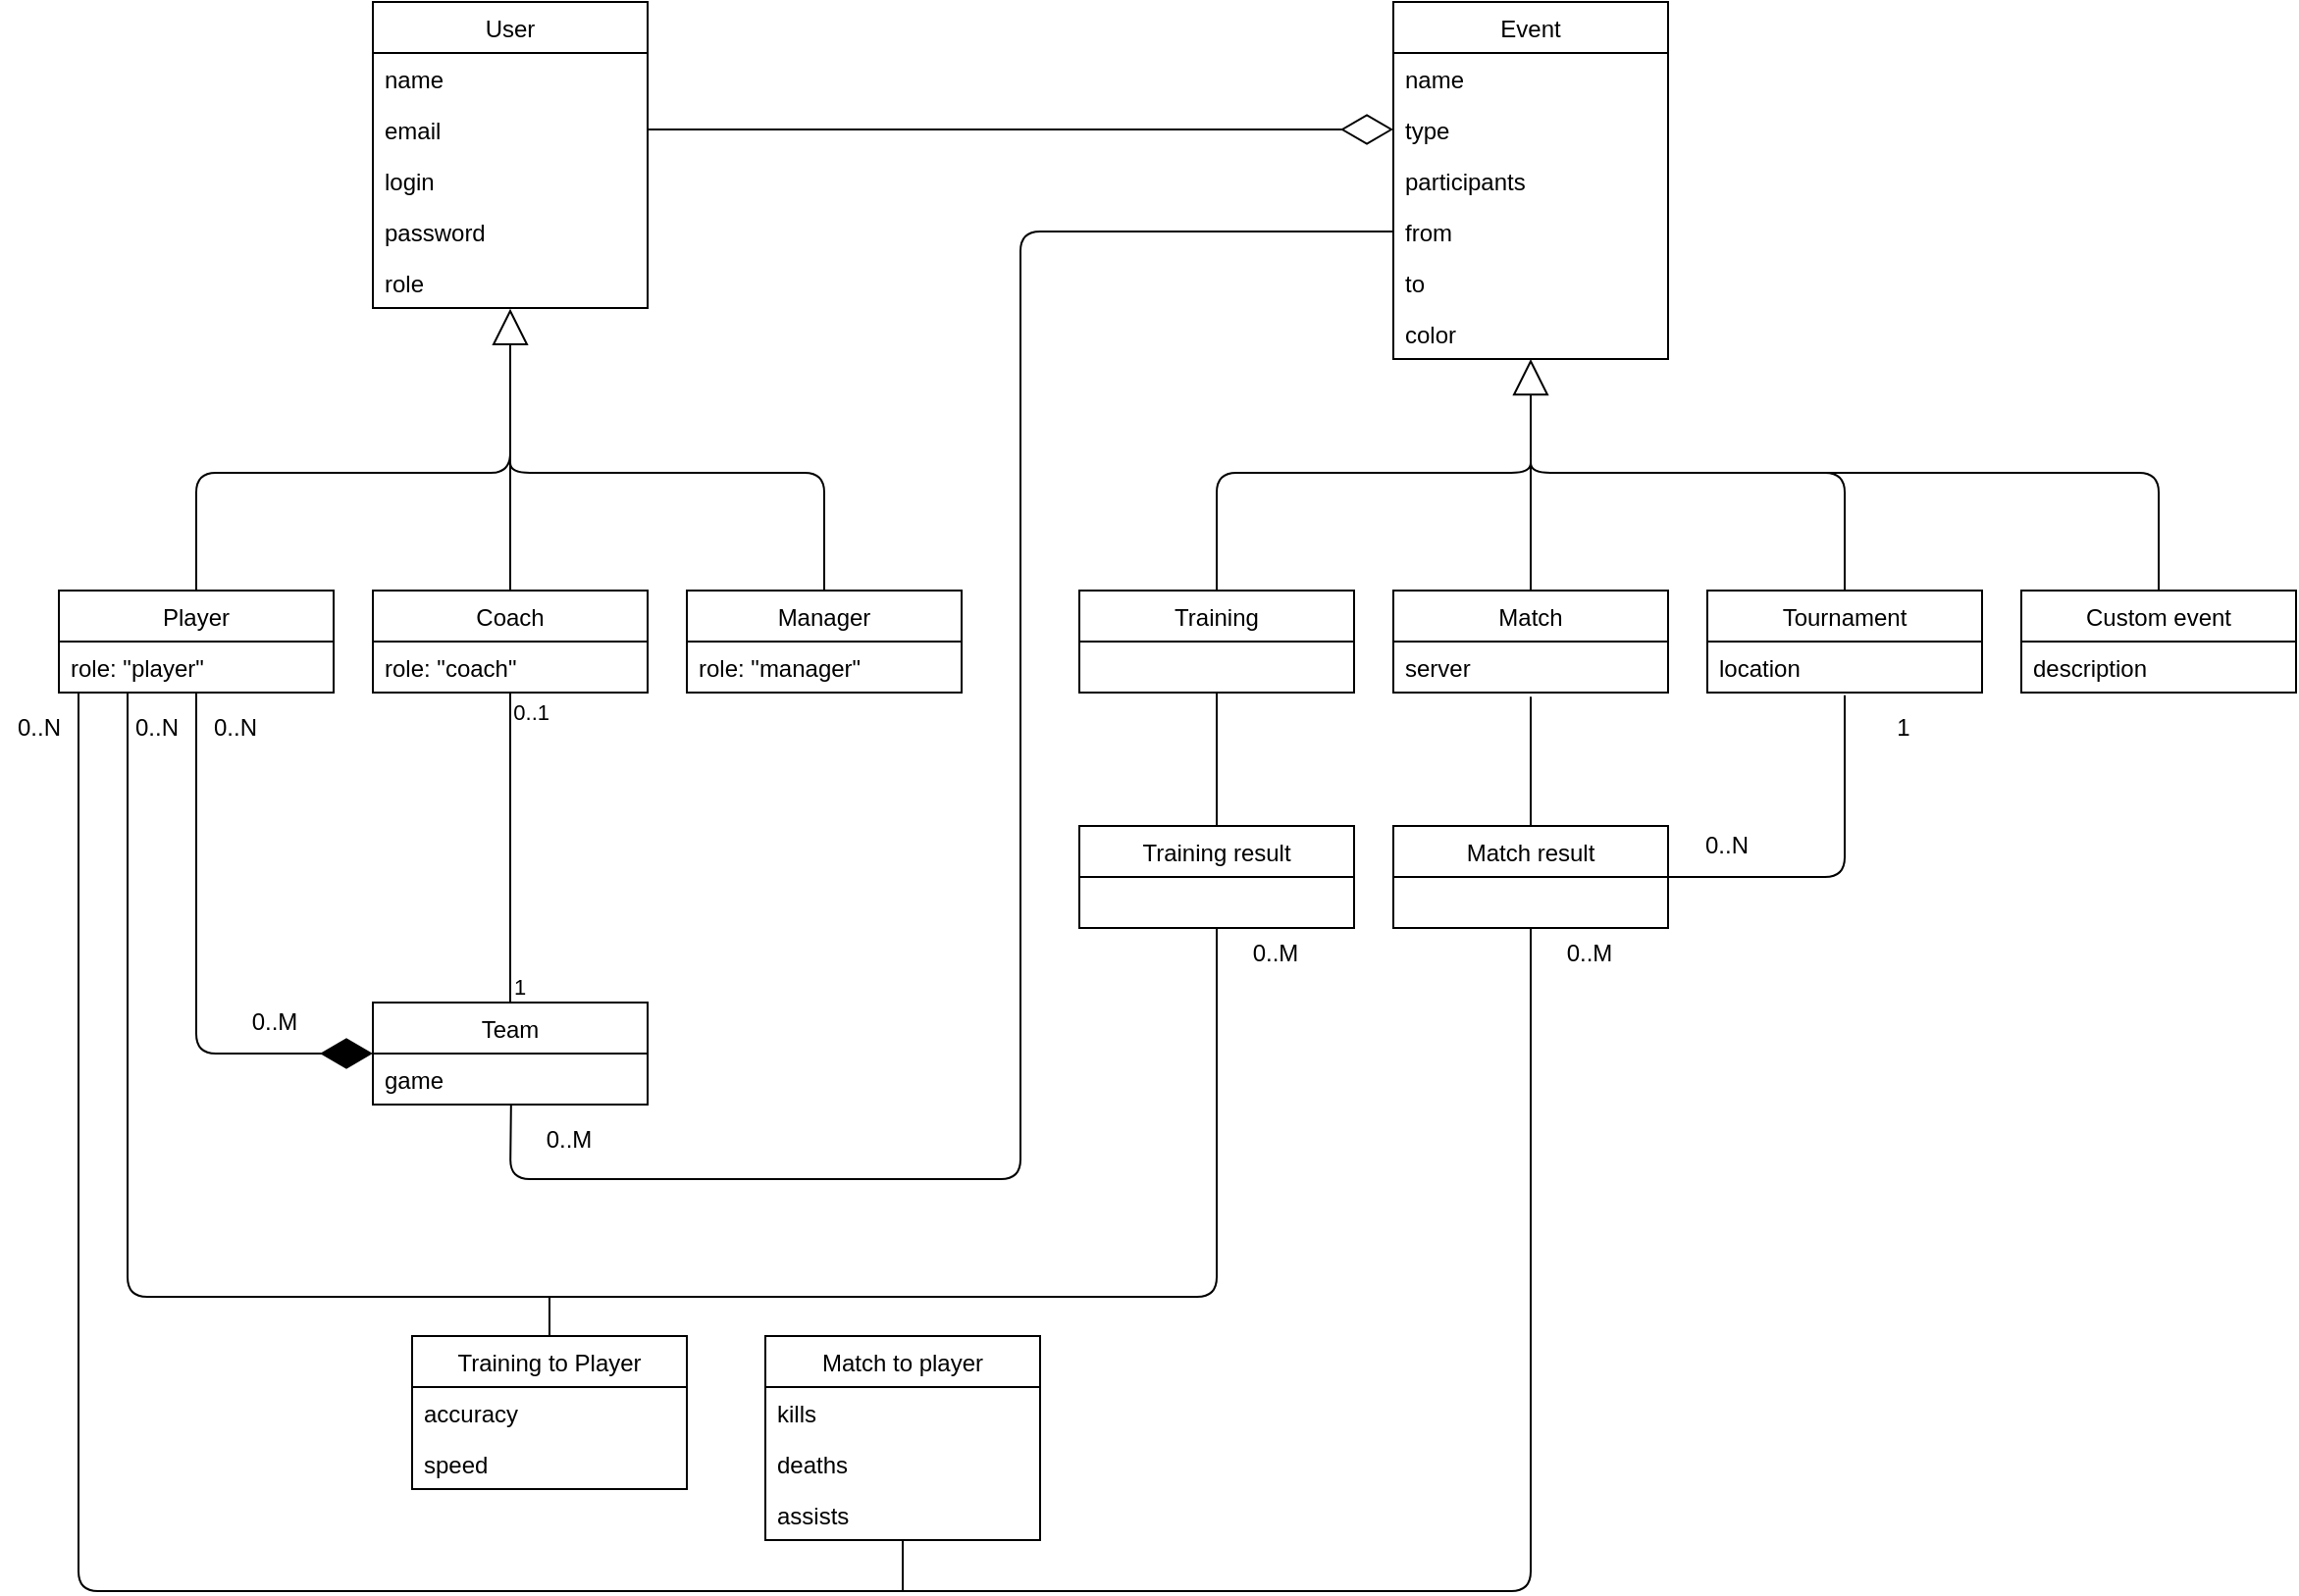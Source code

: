 <mxfile version="13.8.2" type="github">
  <diagram name="Page-1" id="9f46799a-70d6-7492-0946-bef42562c5a5">
    <mxGraphModel dx="1422" dy="1612" grid="1" gridSize="10" guides="1" tooltips="1" connect="1" arrows="1" fold="1" page="1" pageScale="1" pageWidth="1100" pageHeight="850" background="#ffffff" math="0" shadow="0">
      <root>
        <mxCell id="0" />
        <mxCell id="1" parent="0" />
        <mxCell id="-_pgTqp3qG2hkj3o-jc9-15" value="" style="endArrow=block;endSize=16;endFill=0;html=1;exitX=0.5;exitY=0;exitDx=0;exitDy=0;entryX=0.5;entryY=1.015;entryDx=0;entryDy=0;entryPerimeter=0;" parent="1" target="NWaXI-73P_ARyc7S3DBA-15" edge="1">
          <mxGeometry width="160" relative="1" as="geometry">
            <mxPoint x="110" y="250" as="sourcePoint" />
            <mxPoint x="270" y="210" as="targetPoint" />
            <Array as="points">
              <mxPoint x="110" y="190" />
              <mxPoint x="270" y="190" />
            </Array>
          </mxGeometry>
        </mxCell>
        <mxCell id="-_pgTqp3qG2hkj3o-jc9-16" value="" style="endArrow=none;html=1;exitX=0.5;exitY=0;exitDx=0;exitDy=0;" parent="1" edge="1">
          <mxGeometry width="50" height="50" relative="1" as="geometry">
            <mxPoint x="270" y="250" as="sourcePoint" />
            <mxPoint x="270" y="180" as="targetPoint" />
          </mxGeometry>
        </mxCell>
        <mxCell id="-_pgTqp3qG2hkj3o-jc9-17" value="" style="endArrow=none;html=1;exitX=0.5;exitY=0;exitDx=0;exitDy=0;" parent="1" edge="1">
          <mxGeometry width="50" height="50" relative="1" as="geometry">
            <mxPoint x="430" y="250" as="sourcePoint" />
            <mxPoint x="270" y="180" as="targetPoint" />
            <Array as="points">
              <mxPoint x="430" y="190" />
              <mxPoint x="270" y="190" />
            </Array>
          </mxGeometry>
        </mxCell>
        <mxCell id="-_pgTqp3qG2hkj3o-jc9-1" value="User" style="swimlane;fontStyle=0;childLayout=stackLayout;horizontal=1;startSize=26;fillColor=none;horizontalStack=0;resizeParent=1;resizeParentMax=0;resizeLast=0;collapsible=1;marginBottom=0;" parent="1" vertex="1">
          <mxGeometry x="200" y="-50" width="140" height="156" as="geometry">
            <mxRectangle x="200" y="30" width="90" height="26" as="alternateBounds" />
          </mxGeometry>
        </mxCell>
        <mxCell id="-_pgTqp3qG2hkj3o-jc9-6" value="name" style="text;strokeColor=none;fillColor=none;align=left;verticalAlign=top;spacingLeft=4;spacingRight=4;overflow=hidden;rotatable=0;points=[[0,0.5],[1,0.5]];portConstraint=eastwest;" parent="-_pgTqp3qG2hkj3o-jc9-1" vertex="1">
          <mxGeometry y="26" width="140" height="26" as="geometry" />
        </mxCell>
        <mxCell id="-_pgTqp3qG2hkj3o-jc9-2" value="email" style="text;strokeColor=none;fillColor=none;align=left;verticalAlign=top;spacingLeft=4;spacingRight=4;overflow=hidden;rotatable=0;points=[[0,0.5],[1,0.5]];portConstraint=eastwest;" parent="-_pgTqp3qG2hkj3o-jc9-1" vertex="1">
          <mxGeometry y="52" width="140" height="26" as="geometry" />
        </mxCell>
        <mxCell id="-_pgTqp3qG2hkj3o-jc9-7" value="login" style="text;strokeColor=none;fillColor=none;align=left;verticalAlign=top;spacingLeft=4;spacingRight=4;overflow=hidden;rotatable=0;points=[[0,0.5],[1,0.5]];portConstraint=eastwest;" parent="-_pgTqp3qG2hkj3o-jc9-1" vertex="1">
          <mxGeometry y="78" width="140" height="26" as="geometry" />
        </mxCell>
        <mxCell id="-_pgTqp3qG2hkj3o-jc9-8" value="password" style="text;strokeColor=none;fillColor=none;align=left;verticalAlign=top;spacingLeft=4;spacingRight=4;overflow=hidden;rotatable=0;points=[[0,0.5],[1,0.5]];portConstraint=eastwest;" parent="-_pgTqp3qG2hkj3o-jc9-1" vertex="1">
          <mxGeometry y="104" width="140" height="26" as="geometry" />
        </mxCell>
        <mxCell id="NWaXI-73P_ARyc7S3DBA-15" value="role" style="text;strokeColor=none;fillColor=none;align=left;verticalAlign=top;spacingLeft=4;spacingRight=4;overflow=hidden;rotatable=0;points=[[0,0.5],[1,0.5]];portConstraint=eastwest;" vertex="1" parent="-_pgTqp3qG2hkj3o-jc9-1">
          <mxGeometry y="130" width="140" height="26" as="geometry" />
        </mxCell>
        <mxCell id="-_pgTqp3qG2hkj3o-jc9-22" value="" style="endArrow=diamondThin;endFill=1;endSize=24;html=1;entryX=0;entryY=0.5;entryDx=0;entryDy=0;exitX=0.5;exitY=1;exitDx=0;exitDy=0;" parent="1" target="-_pgTqp3qG2hkj3o-jc9-18" edge="1">
          <mxGeometry width="160" relative="1" as="geometry">
            <mxPoint x="110" y="302" as="sourcePoint" />
            <mxPoint x="400" y="380" as="targetPoint" />
            <Array as="points">
              <mxPoint x="110" y="486" />
            </Array>
          </mxGeometry>
        </mxCell>
        <mxCell id="-_pgTqp3qG2hkj3o-jc9-23" value="0..M" style="text;html=1;strokeColor=none;fillColor=none;align=center;verticalAlign=middle;whiteSpace=wrap;rounded=0;" parent="1" vertex="1">
          <mxGeometry x="130" y="460" width="40" height="20" as="geometry" />
        </mxCell>
        <mxCell id="-_pgTqp3qG2hkj3o-jc9-24" value="0..N" style="text;html=1;strokeColor=none;fillColor=none;align=center;verticalAlign=middle;whiteSpace=wrap;rounded=0;" parent="1" vertex="1">
          <mxGeometry x="110" y="310" width="40" height="20" as="geometry" />
        </mxCell>
        <mxCell id="-_pgTqp3qG2hkj3o-jc9-25" value="" style="endArrow=none;html=1;edgeStyle=orthogonalEdgeStyle;entryX=0.5;entryY=1;entryDx=0;entryDy=0;exitX=0.5;exitY=0;exitDx=0;exitDy=0;" parent="1" source="-_pgTqp3qG2hkj3o-jc9-18" edge="1">
          <mxGeometry relative="1" as="geometry">
            <mxPoint x="350" y="410" as="sourcePoint" />
            <mxPoint x="270" y="302" as="targetPoint" />
            <Array as="points">
              <mxPoint x="270" y="440" />
              <mxPoint x="270" y="440" />
            </Array>
          </mxGeometry>
        </mxCell>
        <mxCell id="-_pgTqp3qG2hkj3o-jc9-26" value="1" style="edgeLabel;resizable=0;html=1;align=left;verticalAlign=bottom;" parent="-_pgTqp3qG2hkj3o-jc9-25" connectable="0" vertex="1">
          <mxGeometry x="-1" relative="1" as="geometry" />
        </mxCell>
        <mxCell id="-_pgTqp3qG2hkj3o-jc9-27" value="0..1" style="edgeLabel;resizable=0;html=1;align=right;verticalAlign=bottom;" parent="-_pgTqp3qG2hkj3o-jc9-25" connectable="0" vertex="1">
          <mxGeometry x="1" relative="1" as="geometry">
            <mxPoint x="20" y="18.03" as="offset" />
          </mxGeometry>
        </mxCell>
        <mxCell id="-_pgTqp3qG2hkj3o-jc9-28" value="Event" style="swimlane;fontStyle=0;childLayout=stackLayout;horizontal=1;startSize=26;fillColor=none;horizontalStack=0;resizeParent=1;resizeParentMax=0;resizeLast=0;collapsible=1;marginBottom=0;" parent="1" vertex="1">
          <mxGeometry x="720" y="-50" width="140" height="182" as="geometry" />
        </mxCell>
        <mxCell id="-_pgTqp3qG2hkj3o-jc9-29" value="name" style="text;strokeColor=none;fillColor=none;align=left;verticalAlign=top;spacingLeft=4;spacingRight=4;overflow=hidden;rotatable=0;points=[[0,0.5],[1,0.5]];portConstraint=eastwest;" parent="-_pgTqp3qG2hkj3o-jc9-28" vertex="1">
          <mxGeometry y="26" width="140" height="26" as="geometry" />
        </mxCell>
        <mxCell id="-_pgTqp3qG2hkj3o-jc9-30" value="type" style="text;strokeColor=none;fillColor=none;align=left;verticalAlign=top;spacingLeft=4;spacingRight=4;overflow=hidden;rotatable=0;points=[[0,0.5],[1,0.5]];portConstraint=eastwest;" parent="-_pgTqp3qG2hkj3o-jc9-28" vertex="1">
          <mxGeometry y="52" width="140" height="26" as="geometry" />
        </mxCell>
        <mxCell id="-_pgTqp3qG2hkj3o-jc9-31" value="participants" style="text;strokeColor=none;fillColor=none;align=left;verticalAlign=top;spacingLeft=4;spacingRight=4;overflow=hidden;rotatable=0;points=[[0,0.5],[1,0.5]];portConstraint=eastwest;" parent="-_pgTqp3qG2hkj3o-jc9-28" vertex="1">
          <mxGeometry y="78" width="140" height="26" as="geometry" />
        </mxCell>
        <mxCell id="NWaXI-73P_ARyc7S3DBA-1" value="from" style="text;strokeColor=none;fillColor=none;align=left;verticalAlign=top;spacingLeft=4;spacingRight=4;overflow=hidden;rotatable=0;points=[[0,0.5],[1,0.5]];portConstraint=eastwest;" vertex="1" parent="-_pgTqp3qG2hkj3o-jc9-28">
          <mxGeometry y="104" width="140" height="26" as="geometry" />
        </mxCell>
        <mxCell id="NWaXI-73P_ARyc7S3DBA-2" value="to" style="text;strokeColor=none;fillColor=none;align=left;verticalAlign=top;spacingLeft=4;spacingRight=4;overflow=hidden;rotatable=0;points=[[0,0.5],[1,0.5]];portConstraint=eastwest;" vertex="1" parent="-_pgTqp3qG2hkj3o-jc9-28">
          <mxGeometry y="130" width="140" height="26" as="geometry" />
        </mxCell>
        <mxCell id="NWaXI-73P_ARyc7S3DBA-3" value="color" style="text;strokeColor=none;fillColor=none;align=left;verticalAlign=top;spacingLeft=4;spacingRight=4;overflow=hidden;rotatable=0;points=[[0,0.5],[1,0.5]];portConstraint=eastwest;" vertex="1" parent="-_pgTqp3qG2hkj3o-jc9-28">
          <mxGeometry y="156" width="140" height="26" as="geometry" />
        </mxCell>
        <mxCell id="-_pgTqp3qG2hkj3o-jc9-33" value="Match" style="swimlane;fontStyle=0;childLayout=stackLayout;horizontal=1;startSize=26;fillColor=none;horizontalStack=0;resizeParent=1;resizeParentMax=0;resizeLast=0;collapsible=1;marginBottom=0;" parent="1" vertex="1">
          <mxGeometry x="720" y="250" width="140" height="52" as="geometry" />
        </mxCell>
        <mxCell id="-_pgTqp3qG2hkj3o-jc9-34" value="server" style="text;strokeColor=none;fillColor=none;align=left;verticalAlign=top;spacingLeft=4;spacingRight=4;overflow=hidden;rotatable=0;points=[[0,0.5],[1,0.5]];portConstraint=eastwest;" parent="-_pgTqp3qG2hkj3o-jc9-33" vertex="1">
          <mxGeometry y="26" width="140" height="26" as="geometry" />
        </mxCell>
        <mxCell id="-_pgTqp3qG2hkj3o-jc9-37" value="" style="endArrow=block;endSize=16;endFill=0;html=1;exitX=0.5;exitY=0;exitDx=0;exitDy=0;entryX=0.5;entryY=1;entryDx=0;entryDy=0;" parent="1" source="-_pgTqp3qG2hkj3o-jc9-33" target="-_pgTqp3qG2hkj3o-jc9-28" edge="1">
          <mxGeometry width="160" relative="1" as="geometry">
            <mxPoint x="730" y="450" as="sourcePoint" />
            <mxPoint x="890" y="450" as="targetPoint" />
          </mxGeometry>
        </mxCell>
        <mxCell id="-_pgTqp3qG2hkj3o-jc9-38" value="Tournament" style="swimlane;fontStyle=0;childLayout=stackLayout;horizontal=1;startSize=26;fillColor=none;horizontalStack=0;resizeParent=1;resizeParentMax=0;resizeLast=0;collapsible=1;marginBottom=0;" parent="1" vertex="1">
          <mxGeometry x="880" y="250" width="140" height="52" as="geometry" />
        </mxCell>
        <mxCell id="-_pgTqp3qG2hkj3o-jc9-39" value="location" style="text;strokeColor=none;fillColor=none;align=left;verticalAlign=top;spacingLeft=4;spacingRight=4;overflow=hidden;rotatable=0;points=[[0,0.5],[1,0.5]];portConstraint=eastwest;" parent="-_pgTqp3qG2hkj3o-jc9-38" vertex="1">
          <mxGeometry y="26" width="140" height="26" as="geometry" />
        </mxCell>
        <mxCell id="-_pgTqp3qG2hkj3o-jc9-40" value="" style="endArrow=none;html=1;exitX=0.5;exitY=0;exitDx=0;exitDy=0;" parent="1" source="-_pgTqp3qG2hkj3o-jc9-38" edge="1">
          <mxGeometry width="50" height="50" relative="1" as="geometry">
            <mxPoint x="950" y="210" as="sourcePoint" />
            <mxPoint x="790" y="180" as="targetPoint" />
            <Array as="points">
              <mxPoint x="950" y="190" />
              <mxPoint x="790" y="190" />
            </Array>
          </mxGeometry>
        </mxCell>
        <mxCell id="-_pgTqp3qG2hkj3o-jc9-41" value="Training" style="swimlane;fontStyle=0;childLayout=stackLayout;horizontal=1;startSize=26;fillColor=none;horizontalStack=0;resizeParent=1;resizeParentMax=0;resizeLast=0;collapsible=1;marginBottom=0;" parent="1" vertex="1">
          <mxGeometry x="560" y="250" width="140" height="52" as="geometry" />
        </mxCell>
        <mxCell id="-_pgTqp3qG2hkj3o-jc9-43" value="" style="endArrow=none;html=1;exitX=0.5;exitY=0;exitDx=0;exitDy=0;" parent="1" source="-_pgTqp3qG2hkj3o-jc9-41" edge="1">
          <mxGeometry width="50" height="50" relative="1" as="geometry">
            <mxPoint x="610" y="210" as="sourcePoint" />
            <mxPoint x="790" y="180" as="targetPoint" />
            <Array as="points">
              <mxPoint x="630" y="190" />
              <mxPoint x="790" y="190" />
            </Array>
          </mxGeometry>
        </mxCell>
        <mxCell id="-_pgTqp3qG2hkj3o-jc9-45" value="" style="endArrow=diamondThin;endFill=0;endSize=24;html=1;entryX=0;entryY=0.5;entryDx=0;entryDy=0;exitX=1;exitY=0.5;exitDx=0;exitDy=0;" parent="1" source="-_pgTqp3qG2hkj3o-jc9-2" target="-_pgTqp3qG2hkj3o-jc9-30" edge="1">
          <mxGeometry width="160" relative="1" as="geometry">
            <mxPoint x="560" y="94.8" as="sourcePoint" />
            <mxPoint x="710" y="100" as="targetPoint" />
          </mxGeometry>
        </mxCell>
        <mxCell id="-_pgTqp3qG2hkj3o-jc9-46" value="" style="endArrow=none;html=1;exitX=0.503;exitY=1;exitDx=0;exitDy=0;exitPerimeter=0;entryX=0;entryY=0.5;entryDx=0;entryDy=0;" parent="1" source="-_pgTqp3qG2hkj3o-jc9-19" edge="1" target="NWaXI-73P_ARyc7S3DBA-1">
          <mxGeometry width="50" height="50" relative="1" as="geometry">
            <mxPoint x="110" y="520" as="sourcePoint" />
            <mxPoint x="694" y="95" as="targetPoint" />
            <Array as="points">
              <mxPoint x="270" y="550" />
              <mxPoint x="530" y="550" />
              <mxPoint x="530" y="67" />
            </Array>
          </mxGeometry>
        </mxCell>
        <mxCell id="-_pgTqp3qG2hkj3o-jc9-49" value="0..M" style="text;html=1;strokeColor=none;fillColor=none;align=center;verticalAlign=middle;whiteSpace=wrap;rounded=0;" parent="1" vertex="1">
          <mxGeometry x="280" y="520" width="40" height="20" as="geometry" />
        </mxCell>
        <mxCell id="-_pgTqp3qG2hkj3o-jc9-52" value="" style="endArrow=none;html=1;exitX=0.5;exitY=0;exitDx=0;exitDy=0;" parent="1" edge="1">
          <mxGeometry width="50" height="50" relative="1" as="geometry">
            <mxPoint x="1110" y="250" as="sourcePoint" />
            <mxPoint x="940" y="190" as="targetPoint" />
            <Array as="points">
              <mxPoint x="1110" y="190" />
            </Array>
          </mxGeometry>
        </mxCell>
        <mxCell id="-_pgTqp3qG2hkj3o-jc9-53" value="Training result" style="swimlane;fontStyle=0;childLayout=stackLayout;horizontal=1;startSize=26;fillColor=none;horizontalStack=0;resizeParent=1;resizeParentMax=0;resizeLast=0;collapsible=1;marginBottom=0;" parent="1" vertex="1">
          <mxGeometry x="560" y="370" width="140" height="52" as="geometry" />
        </mxCell>
        <mxCell id="-_pgTqp3qG2hkj3o-jc9-57" value="" style="endArrow=none;html=1;entryX=0.5;entryY=1;entryDx=0;entryDy=0;exitX=0.5;exitY=0;exitDx=0;exitDy=0;" parent="1" source="-_pgTqp3qG2hkj3o-jc9-53" target="-_pgTqp3qG2hkj3o-jc9-41" edge="1">
          <mxGeometry width="50" height="50" relative="1" as="geometry">
            <mxPoint x="790" y="510" as="sourcePoint" />
            <mxPoint x="840" y="460" as="targetPoint" />
          </mxGeometry>
        </mxCell>
        <mxCell id="-_pgTqp3qG2hkj3o-jc9-18" value="Team" style="swimlane;fontStyle=0;childLayout=stackLayout;horizontal=1;startSize=26;fillColor=none;horizontalStack=0;resizeParent=1;resizeParentMax=0;resizeLast=0;collapsible=1;marginBottom=0;" parent="1" vertex="1">
          <mxGeometry x="200" y="460" width="140" height="52" as="geometry" />
        </mxCell>
        <mxCell id="-_pgTqp3qG2hkj3o-jc9-19" value="game" style="text;strokeColor=none;fillColor=none;align=left;verticalAlign=top;spacingLeft=4;spacingRight=4;overflow=hidden;rotatable=0;points=[[0,0.5],[1,0.5]];portConstraint=eastwest;" parent="-_pgTqp3qG2hkj3o-jc9-18" vertex="1">
          <mxGeometry y="26" width="140" height="26" as="geometry" />
        </mxCell>
        <mxCell id="-_pgTqp3qG2hkj3o-jc9-59" value="" style="endArrow=none;html=1;entryX=0.5;entryY=1;entryDx=0;entryDy=0;exitX=0.25;exitY=1;exitDx=0;exitDy=0;" parent="1" target="-_pgTqp3qG2hkj3o-jc9-53" edge="1">
          <mxGeometry width="50" height="50" relative="1" as="geometry">
            <mxPoint x="75" y="302" as="sourcePoint" />
            <mxPoint x="660" y="590" as="targetPoint" />
            <Array as="points">
              <mxPoint x="75" y="610" />
              <mxPoint x="630" y="610" />
            </Array>
          </mxGeometry>
        </mxCell>
        <mxCell id="-_pgTqp3qG2hkj3o-jc9-60" value="0..M" style="text;html=1;strokeColor=none;fillColor=none;align=center;verticalAlign=middle;whiteSpace=wrap;rounded=0;" parent="1" vertex="1">
          <mxGeometry x="640" y="425" width="40" height="20" as="geometry" />
        </mxCell>
        <mxCell id="-_pgTqp3qG2hkj3o-jc9-61" value="0..N" style="text;html=1;strokeColor=none;fillColor=none;align=center;verticalAlign=middle;whiteSpace=wrap;rounded=0;" parent="1" vertex="1">
          <mxGeometry x="70" y="310" width="40" height="20" as="geometry" />
        </mxCell>
        <mxCell id="-_pgTqp3qG2hkj3o-jc9-66" value="" style="endArrow=none;html=1;exitX=0.5;exitY=0;exitDx=0;exitDy=0;" parent="1" source="-_pgTqp3qG2hkj3o-jc9-62" edge="1">
          <mxGeometry width="50" height="50" relative="1" as="geometry">
            <mxPoint x="150" y="700" as="sourcePoint" />
            <mxPoint x="290" y="610" as="targetPoint" />
          </mxGeometry>
        </mxCell>
        <mxCell id="-_pgTqp3qG2hkj3o-jc9-69" value="0..M" style="text;html=1;strokeColor=none;fillColor=none;align=center;verticalAlign=middle;whiteSpace=wrap;rounded=0;" parent="1" vertex="1">
          <mxGeometry x="800" y="425" width="40" height="20" as="geometry" />
        </mxCell>
        <mxCell id="-_pgTqp3qG2hkj3o-jc9-68" value="Match result" style="swimlane;fontStyle=0;childLayout=stackLayout;horizontal=1;startSize=26;fillColor=none;horizontalStack=0;resizeParent=1;resizeParentMax=0;resizeLast=0;collapsible=1;marginBottom=0;" parent="1" vertex="1">
          <mxGeometry x="720" y="370" width="140" height="52" as="geometry" />
        </mxCell>
        <mxCell id="-_pgTqp3qG2hkj3o-jc9-70" value="" style="endArrow=none;html=1;entryX=0.5;entryY=1.083;entryDx=0;entryDy=0;entryPerimeter=0;exitX=0.5;exitY=0;exitDx=0;exitDy=0;" parent="1" source="-_pgTqp3qG2hkj3o-jc9-68" target="-_pgTqp3qG2hkj3o-jc9-34" edge="1">
          <mxGeometry width="50" height="50" relative="1" as="geometry">
            <mxPoint x="770" y="370" as="sourcePoint" />
            <mxPoint x="820" y="320" as="targetPoint" />
          </mxGeometry>
        </mxCell>
        <mxCell id="-_pgTqp3qG2hkj3o-jc9-71" value="" style="endArrow=none;html=1;entryX=1;entryY=0.5;entryDx=0;entryDy=0;exitX=0.5;exitY=1.051;exitDx=0;exitDy=0;exitPerimeter=0;" parent="1" source="-_pgTqp3qG2hkj3o-jc9-39" target="-_pgTqp3qG2hkj3o-jc9-68" edge="1">
          <mxGeometry width="50" height="50" relative="1" as="geometry">
            <mxPoint x="890" y="520" as="sourcePoint" />
            <mxPoint x="940" y="470" as="targetPoint" />
            <Array as="points">
              <mxPoint x="950" y="396" />
            </Array>
          </mxGeometry>
        </mxCell>
        <mxCell id="-_pgTqp3qG2hkj3o-jc9-72" value="0..N" style="text;html=1;strokeColor=none;fillColor=none;align=center;verticalAlign=middle;whiteSpace=wrap;rounded=0;" parent="1" vertex="1">
          <mxGeometry x="870" y="370" width="40" height="20" as="geometry" />
        </mxCell>
        <mxCell id="-_pgTqp3qG2hkj3o-jc9-73" value="1" style="text;html=1;strokeColor=none;fillColor=none;align=center;verticalAlign=middle;whiteSpace=wrap;rounded=0;" parent="1" vertex="1">
          <mxGeometry x="960" y="310" width="40" height="20" as="geometry" />
        </mxCell>
        <mxCell id="-_pgTqp3qG2hkj3o-jc9-74" value="" style="endArrow=none;html=1;entryX=0.5;entryY=1;entryDx=0;entryDy=0;" parent="1" target="-_pgTqp3qG2hkj3o-jc9-68" edge="1">
          <mxGeometry width="50" height="50" relative="1" as="geometry">
            <mxPoint x="50" y="302" as="sourcePoint" />
            <mxPoint x="790" y="540" as="targetPoint" />
            <Array as="points">
              <mxPoint x="50" y="760" />
              <mxPoint x="790" y="760" />
            </Array>
          </mxGeometry>
        </mxCell>
        <mxCell id="-_pgTqp3qG2hkj3o-jc9-75" value="0..N" style="text;html=1;strokeColor=none;fillColor=none;align=center;verticalAlign=middle;whiteSpace=wrap;rounded=0;" parent="1" vertex="1">
          <mxGeometry x="10" y="310" width="40" height="20" as="geometry" />
        </mxCell>
        <mxCell id="-_pgTqp3qG2hkj3o-jc9-62" value="Training to Player" style="swimlane;fontStyle=0;childLayout=stackLayout;horizontal=1;startSize=26;fillColor=none;horizontalStack=0;resizeParent=1;resizeParentMax=0;resizeLast=0;collapsible=1;marginBottom=0;" parent="1" vertex="1">
          <mxGeometry x="220" y="630" width="140" height="78" as="geometry" />
        </mxCell>
        <mxCell id="-_pgTqp3qG2hkj3o-jc9-63" value="accuracy" style="text;strokeColor=none;fillColor=none;align=left;verticalAlign=top;spacingLeft=4;spacingRight=4;overflow=hidden;rotatable=0;points=[[0,0.5],[1,0.5]];portConstraint=eastwest;" parent="-_pgTqp3qG2hkj3o-jc9-62" vertex="1">
          <mxGeometry y="26" width="140" height="26" as="geometry" />
        </mxCell>
        <mxCell id="-_pgTqp3qG2hkj3o-jc9-67" value="speed" style="text;strokeColor=none;fillColor=none;align=left;verticalAlign=top;spacingLeft=4;spacingRight=4;overflow=hidden;rotatable=0;points=[[0,0.5],[1,0.5]];portConstraint=eastwest;" parent="-_pgTqp3qG2hkj3o-jc9-62" vertex="1">
          <mxGeometry y="52" width="140" height="26" as="geometry" />
        </mxCell>
        <mxCell id="-_pgTqp3qG2hkj3o-jc9-76" value="Match to player" style="swimlane;fontStyle=0;childLayout=stackLayout;horizontal=1;startSize=26;fillColor=none;horizontalStack=0;resizeParent=1;resizeParentMax=0;resizeLast=0;collapsible=1;marginBottom=0;" parent="1" vertex="1">
          <mxGeometry x="400" y="630" width="140" height="104" as="geometry" />
        </mxCell>
        <mxCell id="-_pgTqp3qG2hkj3o-jc9-77" value="kills" style="text;strokeColor=none;fillColor=none;align=left;verticalAlign=top;spacingLeft=4;spacingRight=4;overflow=hidden;rotatable=0;points=[[0,0.5],[1,0.5]];portConstraint=eastwest;" parent="-_pgTqp3qG2hkj3o-jc9-76" vertex="1">
          <mxGeometry y="26" width="140" height="26" as="geometry" />
        </mxCell>
        <mxCell id="-_pgTqp3qG2hkj3o-jc9-80" value="deaths" style="text;strokeColor=none;fillColor=none;align=left;verticalAlign=top;spacingLeft=4;spacingRight=4;overflow=hidden;rotatable=0;points=[[0,0.5],[1,0.5]];portConstraint=eastwest;" parent="-_pgTqp3qG2hkj3o-jc9-76" vertex="1">
          <mxGeometry y="52" width="140" height="26" as="geometry" />
        </mxCell>
        <mxCell id="-_pgTqp3qG2hkj3o-jc9-81" value="assists" style="text;strokeColor=none;fillColor=none;align=left;verticalAlign=top;spacingLeft=4;spacingRight=4;overflow=hidden;rotatable=0;points=[[0,0.5],[1,0.5]];portConstraint=eastwest;" parent="-_pgTqp3qG2hkj3o-jc9-76" vertex="1">
          <mxGeometry y="78" width="140" height="26" as="geometry" />
        </mxCell>
        <mxCell id="-_pgTqp3qG2hkj3o-jc9-79" value="" style="endArrow=none;html=1;entryX=0.5;entryY=1;entryDx=0;entryDy=0;" parent="1" target="-_pgTqp3qG2hkj3o-jc9-76" edge="1">
          <mxGeometry width="50" height="50" relative="1" as="geometry">
            <mxPoint x="470" y="760" as="sourcePoint" />
            <mxPoint x="490" y="750" as="targetPoint" />
          </mxGeometry>
        </mxCell>
        <mxCell id="-_pgTqp3qG2hkj3o-jc9-85" value="Custom event" style="swimlane;fontStyle=0;childLayout=stackLayout;horizontal=1;startSize=26;fillColor=none;horizontalStack=0;resizeParent=1;resizeParentMax=0;resizeLast=0;collapsible=1;marginBottom=0;" parent="1" vertex="1">
          <mxGeometry x="1040" y="250" width="140" height="52" as="geometry" />
        </mxCell>
        <mxCell id="-_pgTqp3qG2hkj3o-jc9-86" value="description" style="text;strokeColor=none;fillColor=none;align=left;verticalAlign=top;spacingLeft=4;spacingRight=4;overflow=hidden;rotatable=0;points=[[0,0.5],[1,0.5]];portConstraint=eastwest;" parent="-_pgTqp3qG2hkj3o-jc9-85" vertex="1">
          <mxGeometry y="26" width="140" height="26" as="geometry" />
        </mxCell>
        <mxCell id="NWaXI-73P_ARyc7S3DBA-5" value="Player" style="swimlane;fontStyle=0;childLayout=stackLayout;horizontal=1;startSize=26;fillColor=none;horizontalStack=0;resizeParent=1;resizeParentMax=0;resizeLast=0;collapsible=1;marginBottom=0;" vertex="1" parent="1">
          <mxGeometry x="40" y="250" width="140" height="52" as="geometry" />
        </mxCell>
        <mxCell id="NWaXI-73P_ARyc7S3DBA-6" value="role: &quot;player&quot;" style="text;strokeColor=none;fillColor=none;align=left;verticalAlign=top;spacingLeft=4;spacingRight=4;overflow=hidden;rotatable=0;points=[[0,0.5],[1,0.5]];portConstraint=eastwest;" vertex="1" parent="NWaXI-73P_ARyc7S3DBA-5">
          <mxGeometry y="26" width="140" height="26" as="geometry" />
        </mxCell>
        <mxCell id="NWaXI-73P_ARyc7S3DBA-9" value="Coach" style="swimlane;fontStyle=0;childLayout=stackLayout;horizontal=1;startSize=26;fillColor=none;horizontalStack=0;resizeParent=1;resizeParentMax=0;resizeLast=0;collapsible=1;marginBottom=0;" vertex="1" parent="1">
          <mxGeometry x="200" y="250" width="140" height="52" as="geometry" />
        </mxCell>
        <mxCell id="NWaXI-73P_ARyc7S3DBA-10" value="role: &quot;coach&quot;" style="text;strokeColor=none;fillColor=none;align=left;verticalAlign=top;spacingLeft=4;spacingRight=4;overflow=hidden;rotatable=0;points=[[0,0.5],[1,0.5]];portConstraint=eastwest;" vertex="1" parent="NWaXI-73P_ARyc7S3DBA-9">
          <mxGeometry y="26" width="140" height="26" as="geometry" />
        </mxCell>
        <mxCell id="NWaXI-73P_ARyc7S3DBA-11" value="Manager" style="swimlane;fontStyle=0;childLayout=stackLayout;horizontal=1;startSize=26;fillColor=none;horizontalStack=0;resizeParent=1;resizeParentMax=0;resizeLast=0;collapsible=1;marginBottom=0;" vertex="1" parent="1">
          <mxGeometry x="360" y="250" width="140" height="52" as="geometry" />
        </mxCell>
        <mxCell id="NWaXI-73P_ARyc7S3DBA-12" value="role: &quot;manager&quot;" style="text;strokeColor=none;fillColor=none;align=left;verticalAlign=top;spacingLeft=4;spacingRight=4;overflow=hidden;rotatable=0;points=[[0,0.5],[1,0.5]];portConstraint=eastwest;" vertex="1" parent="NWaXI-73P_ARyc7S3DBA-11">
          <mxGeometry y="26" width="140" height="26" as="geometry" />
        </mxCell>
      </root>
    </mxGraphModel>
  </diagram>
</mxfile>
